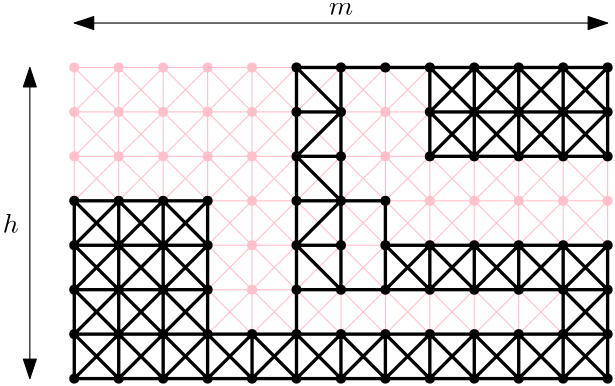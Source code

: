 <?xml version="1.0"?>
<!DOCTYPE ipe SYSTEM "ipe.dtd">
<ipe version="70212" creator="Ipe 7.2.13">
<info created="D:20200303093908" modified="D:20200308202956"/>
<ipestyle name="basic">
<symbol name="arrow/arc(spx)">
<path stroke="sym-stroke" fill="sym-stroke" pen="sym-pen">
0 0 m
-1 0.333 l
-1 -0.333 l
h
</path>
</symbol>
<symbol name="arrow/farc(spx)">
<path stroke="sym-stroke" fill="white" pen="sym-pen">
0 0 m
-1 0.333 l
-1 -0.333 l
h
</path>
</symbol>
<symbol name="arrow/ptarc(spx)">
<path stroke="sym-stroke" fill="sym-stroke" pen="sym-pen">
0 0 m
-1 0.333 l
-0.8 0 l
-1 -0.333 l
h
</path>
</symbol>
<symbol name="arrow/fptarc(spx)">
<path stroke="sym-stroke" fill="white" pen="sym-pen">
0 0 m
-1 0.333 l
-0.8 0 l
-1 -0.333 l
h
</path>
</symbol>
<symbol name="mark/circle(sx)" transformations="translations">
<path fill="sym-stroke">
0.6 0 0 0.6 0 0 e
0.4 0 0 0.4 0 0 e
</path>
</symbol>
<symbol name="mark/disk(sx)" transformations="translations">
<path fill="sym-stroke">
0.6 0 0 0.6 0 0 e
</path>
</symbol>
<symbol name="mark/fdisk(sfx)" transformations="translations">
<group>
<path fill="sym-fill">
0.5 0 0 0.5 0 0 e
</path>
<path fill="sym-stroke" fillrule="eofill">
0.6 0 0 0.6 0 0 e
0.4 0 0 0.4 0 0 e
</path>
</group>
</symbol>
<symbol name="mark/box(sx)" transformations="translations">
<path fill="sym-stroke" fillrule="eofill">
-0.6 -0.6 m
0.6 -0.6 l
0.6 0.6 l
-0.6 0.6 l
h
-0.4 -0.4 m
0.4 -0.4 l
0.4 0.4 l
-0.4 0.4 l
h
</path>
</symbol>
<symbol name="mark/square(sx)" transformations="translations">
<path fill="sym-stroke">
-0.6 -0.6 m
0.6 -0.6 l
0.6 0.6 l
-0.6 0.6 l
h
</path>
</symbol>
<symbol name="mark/fsquare(sfx)" transformations="translations">
<group>
<path fill="sym-fill">
-0.5 -0.5 m
0.5 -0.5 l
0.5 0.5 l
-0.5 0.5 l
h
</path>
<path fill="sym-stroke" fillrule="eofill">
-0.6 -0.6 m
0.6 -0.6 l
0.6 0.6 l
-0.6 0.6 l
h
-0.4 -0.4 m
0.4 -0.4 l
0.4 0.4 l
-0.4 0.4 l
h
</path>
</group>
</symbol>
<symbol name="mark/cross(sx)" transformations="translations">
<group>
<path fill="sym-stroke">
-0.43 -0.57 m
0.57 0.43 l
0.43 0.57 l
-0.57 -0.43 l
h
</path>
<path fill="sym-stroke">
-0.43 0.57 m
0.57 -0.43 l
0.43 -0.57 l
-0.57 0.43 l
h
</path>
</group>
</symbol>
<symbol name="arrow/fnormal(spx)">
<path stroke="sym-stroke" fill="white" pen="sym-pen">
0 0 m
-1 0.333 l
-1 -0.333 l
h
</path>
</symbol>
<symbol name="arrow/pointed(spx)">
<path stroke="sym-stroke" fill="sym-stroke" pen="sym-pen">
0 0 m
-1 0.333 l
-0.8 0 l
-1 -0.333 l
h
</path>
</symbol>
<symbol name="arrow/fpointed(spx)">
<path stroke="sym-stroke" fill="white" pen="sym-pen">
0 0 m
-1 0.333 l
-0.8 0 l
-1 -0.333 l
h
</path>
</symbol>
<symbol name="arrow/linear(spx)">
<path stroke="sym-stroke" pen="sym-pen">
-1 0.333 m
0 0 l
-1 -0.333 l
</path>
</symbol>
<symbol name="arrow/fdouble(spx)">
<path stroke="sym-stroke" fill="white" pen="sym-pen">
0 0 m
-1 0.333 l
-1 -0.333 l
h
-1 0 m
-2 0.333 l
-2 -0.333 l
h
</path>
</symbol>
<symbol name="arrow/double(spx)">
<path stroke="sym-stroke" fill="sym-stroke" pen="sym-pen">
0 0 m
-1 0.333 l
-1 -0.333 l
h
-1 0 m
-2 0.333 l
-2 -0.333 l
h
</path>
</symbol>
<pen name="heavier" value="0.8"/>
<pen name="fat" value="1.2"/>
<pen name="ultrafat" value="2"/>
<symbolsize name="large" value="5"/>
<symbolsize name="small" value="2"/>
<symbolsize name="tiny" value="1.1"/>
<arrowsize name="large" value="10"/>
<arrowsize name="small" value="5"/>
<arrowsize name="tiny" value="3"/>
<color name="red" value="1 0 0"/>
<color name="green" value="0 1 0"/>
<color name="blue" value="0 0 1"/>
<color name="yellow" value="1 1 0"/>
<color name="orange" value="1 0.647 0"/>
<color name="gold" value="1 0.843 0"/>
<color name="purple" value="0.627 0.125 0.941"/>
<color name="gray" value="0.745"/>
<color name="brown" value="0.647 0.165 0.165"/>
<color name="navy" value="0 0 0.502"/>
<color name="pink" value="1 0.753 0.796"/>
<color name="seagreen" value="0.18 0.545 0.341"/>
<color name="turquoise" value="0.251 0.878 0.816"/>
<color name="violet" value="0.933 0.51 0.933"/>
<color name="darkblue" value="0 0 0.545"/>
<color name="darkcyan" value="0 0.545 0.545"/>
<color name="darkgray" value="0.663"/>
<color name="darkgreen" value="0 0.392 0"/>
<color name="darkmagenta" value="0.545 0 0.545"/>
<color name="darkorange" value="1 0.549 0"/>
<color name="darkred" value="0.545 0 0"/>
<color name="lightblue" value="0.678 0.847 0.902"/>
<color name="lightcyan" value="0.878 1 1"/>
<color name="lightgray" value="0.827"/>
<color name="lightgreen" value="0.565 0.933 0.565"/>
<color name="lightyellow" value="1 1 0.878"/>
<dashstyle name="dashed" value="[4] 0"/>
<dashstyle name="dotted" value="[1 3] 0"/>
<dashstyle name="dash dotted" value="[4 2 1 2] 0"/>
<dashstyle name="dash dot dotted" value="[4 2 1 2 1 2] 0"/>
<textsize name="large" value="\large"/>
<textsize name="Large" value="\Large"/>
<textsize name="LARGE" value="\LARGE"/>
<textsize name="huge" value="\huge"/>
<textsize name="Huge" value="\Huge"/>
<textsize name="small" value="\small"/>
<textsize name="footnote" value="\footnotesize"/>
<textsize name="tiny" value="\tiny"/>
<textstyle name="center" begin="\begin{center}" end="\end{center}"/>
<textstyle name="itemize" begin="\begin{itemize}" end="\end{itemize}"/>
<textstyle name="item" begin="\begin{itemize}\item{}" end="\end{itemize}"/>
<gridsize name="4 pts" value="4"/>
<gridsize name="8 pts (~3 mm)" value="8"/>
<gridsize name="16 pts (~6 mm)" value="16"/>
<gridsize name="32 pts (~12 mm)" value="32"/>
<gridsize name="10 pts (~3.5 mm)" value="10"/>
<gridsize name="20 pts (~7 mm)" value="20"/>
<gridsize name="14 pts (~5 mm)" value="14"/>
<gridsize name="28 pts (~10 mm)" value="28"/>
<gridsize name="56 pts (~20 mm)" value="56"/>
<anglesize name="90 deg" value="90"/>
<anglesize name="60 deg" value="60"/>
<anglesize name="45 deg" value="45"/>
<anglesize name="30 deg" value="30"/>
<anglesize name="22.5 deg" value="22.5"/>
<opacity name="10%" value="0.1"/>
<opacity name="30%" value="0.3"/>
<opacity name="50%" value="0.5"/>
<opacity name="75%" value="0.75"/>
<tiling name="falling" angle="-60" step="4" width="1"/>
<tiling name="rising" angle="30" step="4" width="1"/>
</ipestyle>
<page>
<layer name="alpha"/>
<layer name="beta"/>
<view layers="alpha beta" active="beta"/>
<use layer="alpha" name="mark/disk(sx)" pos="192 704" size="normal" stroke="pink"/>
<path stroke="pink">
192 704 m
192 688 l
</path>
<path stroke="pink">
192 704 m
208 704 l
</path>
<path stroke="pink">
192 704 m
208 688 l
</path>
<path stroke="pink">
208 704 m
192 688 l
</path>
<use matrix="1 0 0 1 16 0" name="mark/disk(sx)" pos="192 704" size="normal" stroke="pink"/>
<path matrix="1 0 0 1 16 0" stroke="pink">
192 704 m
192 688 l
</path>
<path matrix="1 0 0 1 16 0" stroke="pink">
192 704 m
208 704 l
</path>
<path matrix="1 0 0 1 16 0" stroke="pink">
192 704 m
208 688 l
</path>
<path matrix="1 0 0 1 16 0" stroke="pink">
208 704 m
192 688 l
</path>
<use matrix="1 0 0 1 32 0" name="mark/disk(sx)" pos="192 704" size="normal" stroke="pink"/>
<path matrix="1 0 0 1 32 0" stroke="pink">
192 704 m
192 688 l
</path>
<path matrix="1 0 0 1 32 0" stroke="pink">
192 704 m
208 704 l
</path>
<path matrix="1 0 0 1 32 0" stroke="pink">
192 704 m
208 688 l
</path>
<path matrix="1 0 0 1 32 0" stroke="pink">
208 704 m
192 688 l
</path>
<use matrix="1 0 0 1 48 0" name="mark/disk(sx)" pos="192 704" size="normal" stroke="pink"/>
<path matrix="1 0 0 1 48 0" stroke="pink">
192 704 m
192 688 l
</path>
<path matrix="1 0 0 1 48 0" stroke="pink">
192 704 m
208 704 l
</path>
<path matrix="1 0 0 1 48 0" stroke="pink">
192 704 m
208 688 l
</path>
<path matrix="1 0 0 1 48 0" stroke="pink">
208 704 m
192 688 l
</path>
<use matrix="1 0 0 1 64 0" name="mark/disk(sx)" pos="192 704" size="normal" stroke="pink"/>
<path matrix="1 0 0 1 64 0" stroke="pink">
192 704 m
192 688 l
</path>
<path matrix="1 0 0 1 64 0" stroke="pink">
192 704 m
208 704 l
</path>
<path matrix="1 0 0 1 64 0" stroke="pink">
192 704 m
208 688 l
</path>
<path matrix="1 0 0 1 64 0" stroke="pink">
208 704 m
192 688 l
</path>
<use matrix="1 0 0 1 80 0" name="mark/disk(sx)" pos="192 704" size="normal" stroke="pink"/>
<path matrix="1 0 0 1 80 0" stroke="pink">
192 704 m
192 688 l
</path>
<path matrix="1 0 0 1 80 0" stroke="pink">
192 704 m
208 704 l
</path>
<path matrix="1 0 0 1 80 0" stroke="pink">
192 704 m
208 688 l
</path>
<path matrix="1 0 0 1 80 0" stroke="pink">
208 704 m
192 688 l
</path>
<use matrix="1 0 0 1 96 0" name="mark/disk(sx)" pos="192 704" size="normal" stroke="pink"/>
<path matrix="1 0 0 1 96 0" stroke="pink">
192 704 m
192 688 l
</path>
<path matrix="1 0 0 1 96 0" stroke="pink">
192 704 m
208 704 l
</path>
<path matrix="1 0 0 1 96 0" stroke="pink">
192 704 m
208 688 l
</path>
<path matrix="1 0 0 1 96 0" stroke="pink">
208 704 m
192 688 l
</path>
<use matrix="1 0 0 1 112 0" name="mark/disk(sx)" pos="192 704" size="normal" stroke="pink"/>
<path matrix="1 0 0 1 112 0" stroke="pink">
192 704 m
192 688 l
</path>
<path matrix="1 0 0 1 112 0" stroke="pink">
192 704 m
208 704 l
</path>
<path matrix="1 0 0 1 112 0" stroke="pink">
192 704 m
208 688 l
</path>
<path matrix="1 0 0 1 112 0" stroke="pink">
208 704 m
192 688 l
</path>
<use matrix="1 0 0 1 128 0" name="mark/disk(sx)" pos="192 704" size="normal" stroke="pink"/>
<path matrix="1 0 0 1 128 0" stroke="pink">
192 704 m
192 688 l
</path>
<path matrix="1 0 0 1 128 0" stroke="pink">
192 704 m
208 704 l
</path>
<path matrix="1 0 0 1 128 0" stroke="pink">
192 704 m
208 688 l
</path>
<path matrix="1 0 0 1 128 0" stroke="pink">
208 704 m
192 688 l
</path>
<use matrix="1 0 0 1 144 0" name="mark/disk(sx)" pos="192 704" size="normal" stroke="pink"/>
<path matrix="1 0 0 1 144 0" stroke="pink">
192 704 m
192 688 l
</path>
<path matrix="1 0 0 1 144 0" stroke="pink">
192 704 m
208 704 l
</path>
<path matrix="1 0 0 1 144 0" stroke="pink">
192 704 m
208 688 l
</path>
<path matrix="1 0 0 1 144 0" stroke="pink">
208 704 m
192 688 l
</path>
<use matrix="1 0 0 1 160 0" name="mark/disk(sx)" pos="192 704" size="normal" stroke="pink"/>
<path matrix="1 0 0 1 160 0" stroke="pink">
192 704 m
192 688 l
</path>
<path matrix="1 0 0 1 160 0" stroke="pink">
192 704 m
208 704 l
</path>
<path matrix="1 0 0 1 160 0" stroke="pink">
192 704 m
208 688 l
</path>
<path matrix="1 0 0 1 160 0" stroke="pink">
208 704 m
192 688 l
</path>
<use matrix="1 0 0 1 176 0" name="mark/disk(sx)" pos="192 704" size="normal" stroke="pink"/>
<path matrix="1 0 0 1 176 0" stroke="pink">
192 704 m
192 688 l
</path>
<path matrix="1 0 0 1 176 0" stroke="pink">
192 704 m
208 704 l
</path>
<path matrix="1 0 0 1 176 0" stroke="pink">
192 704 m
208 688 l
</path>
<path matrix="1 0 0 1 176 0" stroke="pink">
208 704 m
192 688 l
</path>
<use matrix="1 0 0 1 192 0" name="mark/disk(sx)" pos="192 704" size="normal" stroke="pink"/>
<path matrix="1 0 0 1 192 0" stroke="pink">
192 704 m
192 688 l
</path>
<use matrix="1 0 0 1 0 -16" name="mark/disk(sx)" pos="192 704" size="normal" stroke="pink"/>
<path matrix="1 0 0 1 0 -16" stroke="pink">
192 704 m
192 688 l
</path>
<path matrix="1 0 0 1 0 -16" stroke="pink">
192 704 m
208 704 l
</path>
<path matrix="1 0 0 1 0 -16" stroke="pink">
192 704 m
208 688 l
</path>
<path matrix="1 0 0 1 0 -16" stroke="pink">
208 704 m
192 688 l
</path>
<use matrix="1 0 0 1 16 -16" name="mark/disk(sx)" pos="192 704" size="normal" stroke="pink"/>
<path matrix="1 0 0 1 16 -16" stroke="pink">
192 704 m
192 688 l
</path>
<path matrix="1 0 0 1 16 -16" stroke="pink">
192 704 m
208 704 l
</path>
<path matrix="1 0 0 1 16 -16" stroke="pink">
192 704 m
208 688 l
</path>
<path matrix="1 0 0 1 16 -16" stroke="pink">
208 704 m
192 688 l
</path>
<use matrix="1 0 0 1 32 -16" name="mark/disk(sx)" pos="192 704" size="normal" stroke="pink"/>
<path matrix="1 0 0 1 32 -16" stroke="pink">
192 704 m
192 688 l
</path>
<path matrix="1 0 0 1 32 -16" stroke="pink">
192 704 m
208 704 l
</path>
<path matrix="1 0 0 1 32 -16" stroke="pink">
192 704 m
208 688 l
</path>
<path matrix="1 0 0 1 32 -16" stroke="pink">
208 704 m
192 688 l
</path>
<use matrix="1 0 0 1 48 -16" name="mark/disk(sx)" pos="192 704" size="normal" stroke="pink"/>
<path matrix="1 0 0 1 48 -16" stroke="pink">
192 704 m
192 688 l
</path>
<path matrix="1 0 0 1 48 -16" stroke="pink">
192 704 m
208 704 l
</path>
<path matrix="1 0 0 1 48 -16" stroke="pink">
192 704 m
208 688 l
</path>
<path matrix="1 0 0 1 48 -16" stroke="pink">
208 704 m
192 688 l
</path>
<use matrix="1 0 0 1 64 -16" name="mark/disk(sx)" pos="192 704" size="normal" stroke="pink"/>
<path matrix="1 0 0 1 64 -16" stroke="pink">
192 704 m
192 688 l
</path>
<path matrix="1 0 0 1 64 -16" stroke="pink">
192 704 m
208 704 l
</path>
<path matrix="1 0 0 1 64 -16" stroke="pink">
192 704 m
208 688 l
</path>
<path matrix="1 0 0 1 64 -16" stroke="pink">
208 704 m
192 688 l
</path>
<use matrix="1 0 0 1 80 -16" name="mark/disk(sx)" pos="192 704" size="normal" stroke="pink"/>
<path matrix="1 0 0 1 80 -16" stroke="pink">
192 704 m
192 688 l
</path>
<path matrix="1 0 0 1 80 -16" stroke="pink">
192 704 m
208 704 l
</path>
<path matrix="1 0 0 1 80 -16" stroke="pink">
192 704 m
208 688 l
</path>
<path matrix="1 0 0 1 80 -16" stroke="pink">
208 704 m
192 688 l
</path>
<use matrix="1 0 0 1 96 -16" name="mark/disk(sx)" pos="192 704" size="normal" stroke="pink"/>
<path matrix="1 0 0 1 96 -16" stroke="pink">
192 704 m
192 688 l
</path>
<path matrix="1 0 0 1 96 -16" stroke="pink">
192 704 m
208 704 l
</path>
<path matrix="1 0 0 1 96 -16" stroke="pink">
192 704 m
208 688 l
</path>
<path matrix="1 0 0 1 96 -16" stroke="pink">
208 704 m
192 688 l
</path>
<use matrix="1 0 0 1 112 -16" name="mark/disk(sx)" pos="192 704" size="normal" stroke="pink"/>
<path matrix="1 0 0 1 112 -16" stroke="pink">
192 704 m
192 688 l
</path>
<path matrix="1 0 0 1 112 -16" stroke="pink">
192 704 m
208 704 l
</path>
<path matrix="1 0 0 1 112 -16" stroke="pink">
192 704 m
208 688 l
</path>
<path matrix="1 0 0 1 112 -16" stroke="pink">
208 704 m
192 688 l
</path>
<use matrix="1 0 0 1 128 -16" name="mark/disk(sx)" pos="192 704" size="normal" stroke="pink"/>
<path matrix="1 0 0 1 128 -16" stroke="pink">
192 704 m
192 688 l
</path>
<path matrix="1 0 0 1 128 -16" stroke="pink">
192 704 m
208 704 l
</path>
<path matrix="1 0 0 1 128 -16" stroke="pink">
192 704 m
208 688 l
</path>
<path matrix="1 0 0 1 128 -16" stroke="pink">
208 704 m
192 688 l
</path>
<use matrix="1 0 0 1 144 -16" name="mark/disk(sx)" pos="192 704" size="normal" stroke="pink"/>
<path matrix="1 0 0 1 144 -16" stroke="pink">
192 704 m
192 688 l
</path>
<path matrix="1 0 0 1 144 -16" stroke="pink">
192 704 m
208 704 l
</path>
<path matrix="1 0 0 1 144 -16" stroke="pink">
192 704 m
208 688 l
</path>
<path matrix="1 0 0 1 144 -16" stroke="pink">
208 704 m
192 688 l
</path>
<use matrix="1 0 0 1 160 -16" name="mark/disk(sx)" pos="192 704" size="normal" stroke="pink"/>
<path matrix="1 0 0 1 160 -16" stroke="pink">
192 704 m
192 688 l
</path>
<path matrix="1 0 0 1 160 -16" stroke="pink">
192 704 m
208 704 l
</path>
<path matrix="1 0 0 1 160 -16" stroke="pink">
192 704 m
208 688 l
</path>
<path matrix="1 0 0 1 160 -16" stroke="pink">
208 704 m
192 688 l
</path>
<use matrix="1 0 0 1 176 -16" name="mark/disk(sx)" pos="192 704" size="normal" stroke="pink"/>
<path matrix="1 0 0 1 176 -16" stroke="pink">
192 704 m
192 688 l
</path>
<path matrix="1 0 0 1 176 -16" stroke="pink">
192 704 m
208 704 l
</path>
<path matrix="1 0 0 1 176 -16" stroke="pink">
192 704 m
208 688 l
</path>
<path matrix="1 0 0 1 176 -16" stroke="pink">
208 704 m
192 688 l
</path>
<use matrix="1 0 0 1 192 -16" name="mark/disk(sx)" pos="192 704" size="normal" stroke="pink"/>
<path matrix="1 0 0 1 192 -16" stroke="pink">
192 704 m
192 688 l
</path>
<use matrix="1 0 0 1 0 -32" name="mark/disk(sx)" pos="192 704" size="normal" stroke="pink"/>
<path matrix="1 0 0 1 0 -32" stroke="pink">
192 704 m
192 688 l
</path>
<path matrix="1 0 0 1 0 -32" stroke="pink">
192 704 m
208 704 l
</path>
<path matrix="1 0 0 1 0 -32" stroke="pink">
192 704 m
208 688 l
</path>
<path matrix="1 0 0 1 0 -32" stroke="pink">
208 704 m
192 688 l
</path>
<use matrix="1 0 0 1 16 -32" name="mark/disk(sx)" pos="192 704" size="normal" stroke="pink"/>
<path matrix="1 0 0 1 16 -32" stroke="pink">
192 704 m
192 688 l
</path>
<path matrix="1 0 0 1 16 -32" stroke="pink">
192 704 m
208 704 l
</path>
<path matrix="1 0 0 1 16 -32" stroke="pink">
192 704 m
208 688 l
</path>
<path matrix="1 0 0 1 16 -32" stroke="pink">
208 704 m
192 688 l
</path>
<use matrix="1 0 0 1 32 -32" name="mark/disk(sx)" pos="192 704" size="normal" stroke="pink"/>
<path matrix="1 0 0 1 32 -32" stroke="pink">
192 704 m
192 688 l
</path>
<path matrix="1 0 0 1 32 -32" stroke="pink">
192 704 m
208 704 l
</path>
<path matrix="1 0 0 1 32 -32" stroke="pink">
192 704 m
208 688 l
</path>
<path matrix="1 0 0 1 32 -32" stroke="pink">
208 704 m
192 688 l
</path>
<use matrix="1 0 0 1 48 -32" name="mark/disk(sx)" pos="192 704" size="normal" stroke="pink"/>
<path matrix="1 0 0 1 48 -32" stroke="pink">
192 704 m
192 688 l
</path>
<path matrix="1 0 0 1 48 -32" stroke="pink">
192 704 m
208 704 l
</path>
<path matrix="1 0 0 1 48 -32" stroke="pink">
192 704 m
208 688 l
</path>
<path matrix="1 0 0 1 48 -32" stroke="pink">
208 704 m
192 688 l
</path>
<use matrix="1 0 0 1 64 -32" name="mark/disk(sx)" pos="192 704" size="normal" stroke="pink"/>
<path matrix="1 0 0 1 64 -32" stroke="pink">
192 704 m
192 688 l
</path>
<path matrix="1 0 0 1 64 -32" stroke="pink">
192 704 m
208 704 l
</path>
<path matrix="1 0 0 1 64 -32" stroke="pink">
192 704 m
208 688 l
</path>
<path matrix="1 0 0 1 64 -32" stroke="pink">
208 704 m
192 688 l
</path>
<use matrix="1 0 0 1 80 -32" name="mark/disk(sx)" pos="192 704" size="normal" stroke="pink"/>
<path matrix="1 0 0 1 80 -32" stroke="pink">
192 704 m
192 688 l
</path>
<path matrix="1 0 0 1 80 -32" stroke="pink">
192 704 m
208 704 l
</path>
<path matrix="1 0 0 1 80 -32" stroke="pink">
192 704 m
208 688 l
</path>
<path matrix="1 0 0 1 80 -32" stroke="pink">
208 704 m
192 688 l
</path>
<use matrix="1 0 0 1 96 -32" name="mark/disk(sx)" pos="192 704" size="normal" stroke="pink"/>
<path matrix="1 0 0 1 96 -32" stroke="pink">
192 704 m
192 688 l
</path>
<path matrix="1 0 0 1 96 -32" stroke="pink">
192 704 m
208 704 l
</path>
<path matrix="1 0 0 1 96 -32" stroke="pink">
192 704 m
208 688 l
</path>
<path matrix="1 0 0 1 96 -32" stroke="pink">
208 704 m
192 688 l
</path>
<use matrix="1 0 0 1 112 -32" name="mark/disk(sx)" pos="192 704" size="normal" stroke="pink"/>
<path matrix="1 0 0 1 112 -32" stroke="pink">
192 704 m
192 688 l
</path>
<path matrix="1 0 0 1 112 -32" stroke="pink">
192 704 m
208 704 l
</path>
<path matrix="1 0 0 1 112 -32" stroke="pink">
192 704 m
208 688 l
</path>
<path matrix="1 0 0 1 112 -32" stroke="pink">
208 704 m
192 688 l
</path>
<use matrix="1 0 0 1 128 -32" name="mark/disk(sx)" pos="192 704" size="normal" stroke="pink"/>
<path matrix="1 0 0 1 128 -32" stroke="pink">
192 704 m
192 688 l
</path>
<path matrix="1 0 0 1 128 -32" stroke="pink">
192 704 m
208 704 l
</path>
<path matrix="1 0 0 1 128 -32" stroke="pink">
192 704 m
208 688 l
</path>
<path matrix="1 0 0 1 128 -32" stroke="pink">
208 704 m
192 688 l
</path>
<use matrix="1 0 0 1 144 -32" name="mark/disk(sx)" pos="192 704" size="normal" stroke="pink"/>
<path matrix="1 0 0 1 144 -32" stroke="pink">
192 704 m
192 688 l
</path>
<path matrix="1 0 0 1 144 -32" stroke="pink">
192 704 m
208 704 l
</path>
<path matrix="1 0 0 1 144 -32" stroke="pink">
192 704 m
208 688 l
</path>
<path matrix="1 0 0 1 144 -32" stroke="pink">
208 704 m
192 688 l
</path>
<use matrix="1 0 0 1 160 -32" name="mark/disk(sx)" pos="192 704" size="normal" stroke="pink"/>
<path matrix="1 0 0 1 160 -32" stroke="pink">
192 704 m
192 688 l
</path>
<path matrix="1 0 0 1 160 -32" stroke="pink">
192 704 m
208 704 l
</path>
<path matrix="1 0 0 1 160 -32" stroke="pink">
192 704 m
208 688 l
</path>
<path matrix="1 0 0 1 160 -32" stroke="pink">
208 704 m
192 688 l
</path>
<use matrix="1 0 0 1 176 -32" name="mark/disk(sx)" pos="192 704" size="normal" stroke="pink"/>
<path matrix="1 0 0 1 176 -32" stroke="pink">
192 704 m
192 688 l
</path>
<path matrix="1 0 0 1 176 -32" stroke="pink">
192 704 m
208 704 l
</path>
<path matrix="1 0 0 1 176 -32" stroke="pink">
192 704 m
208 688 l
</path>
<path matrix="1 0 0 1 176 -32" stroke="pink">
208 704 m
192 688 l
</path>
<use matrix="1 0 0 1 192 -32" name="mark/disk(sx)" pos="192 704" size="normal" stroke="pink"/>
<path matrix="1 0 0 1 192 -32" stroke="pink">
192 704 m
192 688 l
</path>
<use matrix="1 0 0 1 0 -48" name="mark/disk(sx)" pos="192 704" size="normal" stroke="pink"/>
<path matrix="1 0 0 1 0 -48" stroke="pink">
192 704 m
192 688 l
</path>
<path matrix="1 0 0 1 0 -48" stroke="pink">
192 704 m
208 704 l
</path>
<path matrix="1 0 0 1 0 -48" stroke="pink">
192 704 m
208 688 l
</path>
<path matrix="1 0 0 1 0 -48" stroke="pink">
208 704 m
192 688 l
</path>
<use matrix="1 0 0 1 16 -48" name="mark/disk(sx)" pos="192 704" size="normal" stroke="pink"/>
<path matrix="1 0 0 1 16 -48" stroke="pink">
192 704 m
192 688 l
</path>
<path matrix="1 0 0 1 16 -48" stroke="pink">
192 704 m
208 704 l
</path>
<path matrix="1 0 0 1 16 -48" stroke="pink">
192 704 m
208 688 l
</path>
<path matrix="1 0 0 1 16 -48" stroke="pink">
208 704 m
192 688 l
</path>
<use matrix="1 0 0 1 32 -48" name="mark/disk(sx)" pos="192 704" size="normal" stroke="pink"/>
<path matrix="1 0 0 1 32 -48" stroke="pink">
192 704 m
192 688 l
</path>
<path matrix="1 0 0 1 32 -48" stroke="pink">
192 704 m
208 704 l
</path>
<path matrix="1 0 0 1 32 -48" stroke="pink">
192 704 m
208 688 l
</path>
<path matrix="1 0 0 1 32 -48" stroke="pink">
208 704 m
192 688 l
</path>
<use matrix="1 0 0 1 48 -48" name="mark/disk(sx)" pos="192 704" size="normal" stroke="pink"/>
<path matrix="1 0 0 1 48 -48" stroke="pink">
192 704 m
192 688 l
</path>
<path matrix="1 0 0 1 48 -48" stroke="pink">
192 704 m
208 704 l
</path>
<path matrix="1 0 0 1 48 -48" stroke="pink">
192 704 m
208 688 l
</path>
<path matrix="1 0 0 1 48 -48" stroke="pink">
208 704 m
192 688 l
</path>
<use matrix="1 0 0 1 64 -48" name="mark/disk(sx)" pos="192 704" size="normal" stroke="pink"/>
<path matrix="1 0 0 1 64 -48" stroke="pink">
192 704 m
192 688 l
</path>
<path matrix="1 0 0 1 64 -48" stroke="pink">
192 704 m
208 704 l
</path>
<path matrix="1 0 0 1 64 -48" stroke="pink">
192 704 m
208 688 l
</path>
<path matrix="1 0 0 1 64 -48" stroke="pink">
208 704 m
192 688 l
</path>
<use matrix="1 0 0 1 80 -48" name="mark/disk(sx)" pos="192 704" size="normal" stroke="pink"/>
<path matrix="1 0 0 1 80 -48" stroke="pink">
192 704 m
192 688 l
</path>
<path matrix="1 0 0 1 80 -48" stroke="pink">
192 704 m
208 704 l
</path>
<path matrix="1 0 0 1 80 -48" stroke="pink">
192 704 m
208 688 l
</path>
<path matrix="1 0 0 1 80 -48" stroke="pink">
208 704 m
192 688 l
</path>
<use matrix="1 0 0 1 96 -48" name="mark/disk(sx)" pos="192 704" size="normal" stroke="pink"/>
<path matrix="1 0 0 1 96 -48" stroke="pink">
192 704 m
192 688 l
</path>
<path matrix="1 0 0 1 96 -48" stroke="pink">
192 704 m
208 704 l
</path>
<path matrix="1 0 0 1 96 -48" stroke="pink">
192 704 m
208 688 l
</path>
<path matrix="1 0 0 1 96 -48" stroke="pink">
208 704 m
192 688 l
</path>
<use matrix="1 0 0 1 112 -48" name="mark/disk(sx)" pos="192 704" size="normal" stroke="pink"/>
<path matrix="1 0 0 1 112 -48" stroke="pink">
192 704 m
192 688 l
</path>
<path matrix="1 0 0 1 112 -48" stroke="pink">
192 704 m
208 704 l
</path>
<path matrix="1 0 0 1 112 -48" stroke="pink">
192 704 m
208 688 l
</path>
<path matrix="1 0 0 1 112 -48" stroke="pink">
208 704 m
192 688 l
</path>
<use matrix="1 0 0 1 128 -48" name="mark/disk(sx)" pos="192 704" size="normal" stroke="pink"/>
<path matrix="1 0 0 1 128 -48" stroke="pink">
192 704 m
192 688 l
</path>
<path matrix="1 0 0 1 128 -48" stroke="pink">
192 704 m
208 704 l
</path>
<path matrix="1 0 0 1 128 -48" stroke="pink">
192 704 m
208 688 l
</path>
<path matrix="1 0 0 1 128 -48" stroke="pink">
208 704 m
192 688 l
</path>
<use matrix="1 0 0 1 144 -48" name="mark/disk(sx)" pos="192 704" size="normal" stroke="pink"/>
<path matrix="1 0 0 1 144 -48" stroke="pink">
192 704 m
192 688 l
</path>
<path matrix="1 0 0 1 144 -48" stroke="pink">
192 704 m
208 704 l
</path>
<path matrix="1 0 0 1 144 -48" stroke="pink">
192 704 m
208 688 l
</path>
<path matrix="1 0 0 1 144 -48" stroke="pink">
208 704 m
192 688 l
</path>
<use matrix="1 0 0 1 160 -48" name="mark/disk(sx)" pos="192 704" size="normal" stroke="pink"/>
<path matrix="1 0 0 1 160 -48" stroke="pink">
192 704 m
192 688 l
</path>
<path matrix="1 0 0 1 160 -48" stroke="pink">
192 704 m
208 704 l
</path>
<path matrix="1 0 0 1 160 -48" stroke="pink">
192 704 m
208 688 l
</path>
<path matrix="1 0 0 1 160 -48" stroke="pink">
208 704 m
192 688 l
</path>
<use matrix="1 0 0 1 176 -48" name="mark/disk(sx)" pos="192 704" size="normal" stroke="pink"/>
<path matrix="1 0 0 1 176 -48" stroke="pink">
192 704 m
192 688 l
</path>
<path matrix="1 0 0 1 176 -48" stroke="pink">
192 704 m
208 704 l
</path>
<path matrix="1 0 0 1 176 -48" stroke="pink">
192 704 m
208 688 l
</path>
<path matrix="1 0 0 1 176 -48" stroke="pink">
208 704 m
192 688 l
</path>
<use matrix="1 0 0 1 192 -48" name="mark/disk(sx)" pos="192 704" size="normal" stroke="pink"/>
<path matrix="1 0 0 1 192 -48" stroke="pink">
192 704 m
192 688 l
</path>
<use matrix="1 0 0 1 0 -64" name="mark/disk(sx)" pos="192 704" size="normal" stroke="pink"/>
<path matrix="1 0 0 1 0 -64" stroke="pink">
192 704 m
192 688 l
</path>
<path matrix="1 0 0 1 0 -64" stroke="pink">
192 704 m
208 704 l
</path>
<path matrix="1 0 0 1 0 -64" stroke="pink">
192 704 m
208 688 l
</path>
<path matrix="1 0 0 1 0 -64" stroke="pink">
208 704 m
192 688 l
</path>
<use matrix="1 0 0 1 16 -64" name="mark/disk(sx)" pos="192 704" size="normal" stroke="pink"/>
<path matrix="1 0 0 1 16 -64" stroke="pink">
192 704 m
192 688 l
</path>
<path matrix="1 0 0 1 16 -64" stroke="pink">
192 704 m
208 704 l
</path>
<path matrix="1 0 0 1 16 -64" stroke="pink">
192 704 m
208 688 l
</path>
<path matrix="1 0 0 1 16 -64" stroke="pink">
208 704 m
192 688 l
</path>
<use matrix="1 0 0 1 32 -64" name="mark/disk(sx)" pos="192 704" size="normal" stroke="pink"/>
<path matrix="1 0 0 1 32 -64" stroke="pink">
192 704 m
192 688 l
</path>
<path matrix="1 0 0 1 32 -64" stroke="pink">
192 704 m
208 704 l
</path>
<path matrix="1 0 0 1 32 -64" stroke="pink">
192 704 m
208 688 l
</path>
<path matrix="1 0 0 1 32 -64" stroke="pink">
208 704 m
192 688 l
</path>
<use matrix="1 0 0 1 48 -64" name="mark/disk(sx)" pos="192 704" size="normal" stroke="pink"/>
<path matrix="1 0 0 1 48 -64" stroke="pink">
192 704 m
192 688 l
</path>
<path matrix="1 0 0 1 48 -64" stroke="pink">
192 704 m
208 704 l
</path>
<path matrix="1 0 0 1 48 -64" stroke="pink">
192 704 m
208 688 l
</path>
<path matrix="1 0 0 1 48 -64" stroke="pink">
208 704 m
192 688 l
</path>
<use matrix="1 0 0 1 64 -64" name="mark/disk(sx)" pos="192 704" size="normal" stroke="pink"/>
<path matrix="1 0 0 1 64 -64" stroke="pink">
192 704 m
192 688 l
</path>
<path matrix="1 0 0 1 64 -64" stroke="pink">
192 704 m
208 704 l
</path>
<path matrix="1 0 0 1 64 -64" stroke="pink">
192 704 m
208 688 l
</path>
<path matrix="1 0 0 1 64 -64" stroke="pink">
208 704 m
192 688 l
</path>
<use matrix="1 0 0 1 80 -64" name="mark/disk(sx)" pos="192 704" size="normal" stroke="pink"/>
<path matrix="1 0 0 1 80 -64" stroke="pink">
192 704 m
192 688 l
</path>
<path matrix="1 0 0 1 80 -64" stroke="pink">
192 704 m
208 704 l
</path>
<path matrix="1 0 0 1 80 -64" stroke="pink">
192 704 m
208 688 l
</path>
<path matrix="1 0 0 1 80 -64" stroke="pink">
208 704 m
192 688 l
</path>
<use matrix="1 0 0 1 96 -64" name="mark/disk(sx)" pos="192 704" size="normal" stroke="pink"/>
<path matrix="1 0 0 1 96 -64" stroke="pink">
192 704 m
192 688 l
</path>
<path matrix="1 0 0 1 96 -64" stroke="pink">
192 704 m
208 704 l
</path>
<path matrix="1 0 0 1 96 -64" stroke="pink">
192 704 m
208 688 l
</path>
<path matrix="1 0 0 1 96 -64" stroke="pink">
208 704 m
192 688 l
</path>
<use matrix="1 0 0 1 112 -64" name="mark/disk(sx)" pos="192 704" size="normal" stroke="pink"/>
<path matrix="1 0 0 1 112 -64" stroke="pink">
192 704 m
192 688 l
</path>
<path matrix="1 0 0 1 112 -64" stroke="pink">
192 704 m
208 704 l
</path>
<path matrix="1 0 0 1 112 -64" stroke="pink">
192 704 m
208 688 l
</path>
<path matrix="1 0 0 1 112 -64" stroke="pink">
208 704 m
192 688 l
</path>
<use matrix="1 0 0 1 128 -64" name="mark/disk(sx)" pos="192 704" size="normal" stroke="pink"/>
<path matrix="1 0 0 1 128 -64" stroke="pink">
192 704 m
192 688 l
</path>
<path matrix="1 0 0 1 128 -64" stroke="pink">
192 704 m
208 704 l
</path>
<path matrix="1 0 0 1 128 -64" stroke="pink">
192 704 m
208 688 l
</path>
<path matrix="1 0 0 1 128 -64" stroke="pink">
208 704 m
192 688 l
</path>
<use matrix="1 0 0 1 144 -64" name="mark/disk(sx)" pos="192 704" size="normal" stroke="pink"/>
<path matrix="1 0 0 1 144 -64" stroke="pink">
192 704 m
192 688 l
</path>
<path matrix="1 0 0 1 144 -64" stroke="pink">
192 704 m
208 704 l
</path>
<path matrix="1 0 0 1 144 -64" stroke="pink">
192 704 m
208 688 l
</path>
<path matrix="1 0 0 1 144 -64" stroke="pink">
208 704 m
192 688 l
</path>
<use matrix="1 0 0 1 160 -64" name="mark/disk(sx)" pos="192 704" size="normal" stroke="pink"/>
<path matrix="1 0 0 1 160 -64" stroke="pink">
192 704 m
192 688 l
</path>
<path matrix="1 0 0 1 160 -64" stroke="pink">
192 704 m
208 704 l
</path>
<path matrix="1 0 0 1 160 -64" stroke="pink">
192 704 m
208 688 l
</path>
<path matrix="1 0 0 1 160 -64" stroke="pink">
208 704 m
192 688 l
</path>
<use matrix="1 0 0 1 176 -64" name="mark/disk(sx)" pos="192 704" size="normal" stroke="pink"/>
<path matrix="1 0 0 1 176 -64" stroke="pink">
192 704 m
192 688 l
</path>
<path matrix="1 0 0 1 176 -64" stroke="pink">
192 704 m
208 704 l
</path>
<path matrix="1 0 0 1 176 -64" stroke="pink">
192 704 m
208 688 l
</path>
<path matrix="1 0 0 1 176 -64" stroke="pink">
208 704 m
192 688 l
</path>
<use matrix="1 0 0 1 192 -64" name="mark/disk(sx)" pos="192 704" size="normal" stroke="pink"/>
<path matrix="1 0 0 1 192 -64" stroke="pink">
192 704 m
192 688 l
</path>
<use matrix="1 0 0 1 0 -80" name="mark/disk(sx)" pos="192 704" size="normal" stroke="pink"/>
<path matrix="1 0 0 1 0 -80" stroke="pink">
192 704 m
192 688 l
</path>
<path matrix="1 0 0 1 0 -80" stroke="pink">
192 704 m
208 704 l
</path>
<path matrix="1 0 0 1 0 -80" stroke="pink">
192 704 m
208 688 l
</path>
<path matrix="1 0 0 1 0 -80" stroke="pink">
208 704 m
192 688 l
</path>
<use matrix="1 0 0 1 16 -80" name="mark/disk(sx)" pos="192 704" size="normal" stroke="pink"/>
<path matrix="1 0 0 1 16 -80" stroke="pink">
192 704 m
192 688 l
</path>
<path matrix="1 0 0 1 16 -80" stroke="pink">
192 704 m
208 704 l
</path>
<path matrix="1 0 0 1 16 -80" stroke="pink">
192 704 m
208 688 l
</path>
<path matrix="1 0 0 1 16 -80" stroke="pink">
208 704 m
192 688 l
</path>
<use matrix="1 0 0 1 32 -80" name="mark/disk(sx)" pos="192 704" size="normal" stroke="pink"/>
<path matrix="1 0 0 1 32 -80" stroke="pink">
192 704 m
192 688 l
</path>
<path matrix="1 0 0 1 32 -80" stroke="pink">
192 704 m
208 704 l
</path>
<path matrix="1 0 0 1 32 -80" stroke="pink">
192 704 m
208 688 l
</path>
<path matrix="1 0 0 1 32 -80" stroke="pink">
208 704 m
192 688 l
</path>
<use matrix="1 0 0 1 48 -80" name="mark/disk(sx)" pos="192 704" size="normal" stroke="pink"/>
<path matrix="1 0 0 1 48 -80" stroke="pink">
192 704 m
192 688 l
</path>
<path matrix="1 0 0 1 48 -80" stroke="pink">
192 704 m
208 704 l
</path>
<path matrix="1 0 0 1 48 -80" stroke="pink">
192 704 m
208 688 l
</path>
<path matrix="1 0 0 1 48 -80" stroke="pink">
208 704 m
192 688 l
</path>
<use matrix="1 0 0 1 64 -80" name="mark/disk(sx)" pos="192 704" size="normal" stroke="pink"/>
<path matrix="1 0 0 1 64 -80" stroke="pink">
192 704 m
192 688 l
</path>
<path matrix="1 0 0 1 64 -80" stroke="pink">
192 704 m
208 704 l
</path>
<path matrix="1 0 0 1 64 -80" stroke="pink">
192 704 m
208 688 l
</path>
<path matrix="1 0 0 1 64 -80" stroke="pink">
208 704 m
192 688 l
</path>
<use matrix="1 0 0 1 80 -80" name="mark/disk(sx)" pos="192 704" size="normal" stroke="pink"/>
<path matrix="1 0 0 1 80 -80" stroke="pink">
192 704 m
192 688 l
</path>
<path matrix="1 0 0 1 80 -80" stroke="pink">
192 704 m
208 704 l
</path>
<path matrix="1 0 0 1 80 -80" stroke="pink">
192 704 m
208 688 l
</path>
<path matrix="1 0 0 1 80 -80" stroke="pink">
208 704 m
192 688 l
</path>
<use matrix="1 0 0 1 96 -80" name="mark/disk(sx)" pos="192 704" size="normal" stroke="pink"/>
<path matrix="1 0 0 1 96 -80" stroke="pink">
192 704 m
192 688 l
</path>
<path matrix="1 0 0 1 96 -80" stroke="pink">
192 704 m
208 704 l
</path>
<path matrix="1 0 0 1 96 -80" stroke="pink">
192 704 m
208 688 l
</path>
<path matrix="1 0 0 1 96 -80" stroke="pink">
208 704 m
192 688 l
</path>
<use matrix="1 0 0 1 112 -80" name="mark/disk(sx)" pos="192 704" size="normal" stroke="pink"/>
<path matrix="1 0 0 1 112 -80" stroke="pink">
192 704 m
192 688 l
</path>
<path matrix="1 0 0 1 112 -80" stroke="pink">
192 704 m
208 704 l
</path>
<path matrix="1 0 0 1 112 -80" stroke="pink">
192 704 m
208 688 l
</path>
<path matrix="1 0 0 1 112 -80" stroke="pink">
208 704 m
192 688 l
</path>
<use matrix="1 0 0 1 128 -80" name="mark/disk(sx)" pos="192 704" size="normal" stroke="pink"/>
<path matrix="1 0 0 1 128 -80" stroke="pink">
192 704 m
192 688 l
</path>
<path matrix="1 0 0 1 128 -80" stroke="pink">
192 704 m
208 704 l
</path>
<path matrix="1 0 0 1 128 -80" stroke="pink">
192 704 m
208 688 l
</path>
<path matrix="1 0 0 1 128 -80" stroke="pink">
208 704 m
192 688 l
</path>
<use matrix="1 0 0 1 144 -80" name="mark/disk(sx)" pos="192 704" size="normal" stroke="pink"/>
<path matrix="1 0 0 1 144 -80" stroke="pink">
192 704 m
192 688 l
</path>
<path matrix="1 0 0 1 144 -80" stroke="pink">
192 704 m
208 704 l
</path>
<path matrix="1 0 0 1 144 -80" stroke="pink">
192 704 m
208 688 l
</path>
<path matrix="1 0 0 1 144 -80" stroke="pink">
208 704 m
192 688 l
</path>
<use matrix="1 0 0 1 160 -80" name="mark/disk(sx)" pos="192 704" size="normal" stroke="pink"/>
<path matrix="1 0 0 1 160 -80" stroke="pink">
192 704 m
192 688 l
</path>
<path matrix="1 0 0 1 160 -80" stroke="pink">
192 704 m
208 704 l
</path>
<path matrix="1 0 0 1 160 -80" stroke="pink">
192 704 m
208 688 l
</path>
<path matrix="1 0 0 1 160 -80" stroke="pink">
208 704 m
192 688 l
</path>
<use matrix="1 0 0 1 176 -80" name="mark/disk(sx)" pos="192 704" size="normal" stroke="pink"/>
<path matrix="1 0 0 1 176 -80" stroke="pink">
192 704 m
192 688 l
</path>
<path matrix="1 0 0 1 176 -80" stroke="pink">
192 704 m
208 704 l
</path>
<path matrix="1 0 0 1 176 -80" stroke="pink">
192 704 m
208 688 l
</path>
<path matrix="1 0 0 1 176 -80" stroke="pink">
208 704 m
192 688 l
</path>
<use matrix="1 0 0 1 192 -80" name="mark/disk(sx)" pos="192 704" size="normal" stroke="pink"/>
<path matrix="1 0 0 1 192 -80" stroke="pink">
192 704 m
192 688 l
</path>
<use matrix="1 0 0 1 0 -96" name="mark/disk(sx)" pos="192 704" size="normal" stroke="pink"/>
<path matrix="1 0 0 1 0 -96" stroke="pink">
192 704 m
192 688 l
</path>
<path matrix="1 0 0 1 0 -96" stroke="pink">
192 704 m
208 704 l
</path>
<path matrix="1 0 0 1 0 -96" stroke="pink">
192 704 m
208 688 l
</path>
<path matrix="1 0 0 1 0 -96" stroke="pink">
208 704 m
192 688 l
</path>
<use matrix="1 0 0 1 16 -96" name="mark/disk(sx)" pos="192 704" size="normal" stroke="pink"/>
<path matrix="1 0 0 1 16 -96" stroke="pink">
192 704 m
192 688 l
</path>
<path matrix="1 0 0 1 16 -96" stroke="pink">
192 704 m
208 704 l
</path>
<path matrix="1 0 0 1 16 -96" stroke="pink">
192 704 m
208 688 l
</path>
<path matrix="1 0 0 1 16 -96" stroke="pink">
208 704 m
192 688 l
</path>
<use matrix="1 0 0 1 32 -96" name="mark/disk(sx)" pos="192 704" size="normal" stroke="pink"/>
<path matrix="1 0 0 1 32 -96" stroke="pink">
192 704 m
192 688 l
</path>
<path matrix="1 0 0 1 32 -96" stroke="pink">
192 704 m
208 704 l
</path>
<path matrix="1 0 0 1 32 -96" stroke="pink">
192 704 m
208 688 l
</path>
<path matrix="1 0 0 1 32 -96" stroke="pink">
208 704 m
192 688 l
</path>
<use matrix="1 0 0 1 48 -96" name="mark/disk(sx)" pos="192 704" size="normal" stroke="pink"/>
<path matrix="1 0 0 1 48 -96" stroke="pink">
192 704 m
192 688 l
</path>
<path matrix="1 0 0 1 48 -96" stroke="pink">
192 704 m
208 704 l
</path>
<path matrix="1 0 0 1 48 -96" stroke="pink">
192 704 m
208 688 l
</path>
<path matrix="1 0 0 1 48 -96" stroke="pink">
208 704 m
192 688 l
</path>
<use matrix="1 0 0 1 64 -96" name="mark/disk(sx)" pos="192 704" size="normal" stroke="pink"/>
<path matrix="1 0 0 1 64 -96" stroke="pink">
192 704 m
192 688 l
</path>
<path matrix="1 0 0 1 64 -96" stroke="pink">
192 704 m
208 704 l
</path>
<path matrix="1 0 0 1 64 -96" stroke="pink">
192 704 m
208 688 l
</path>
<path matrix="1 0 0 1 64 -96" stroke="pink">
208 704 m
192 688 l
</path>
<use matrix="1 0 0 1 80 -96" name="mark/disk(sx)" pos="192 704" size="normal" stroke="pink"/>
<path matrix="1 0 0 1 80 -96" stroke="pink">
192 704 m
192 688 l
</path>
<path matrix="1 0 0 1 80 -96" stroke="pink">
192 704 m
208 704 l
</path>
<path matrix="1 0 0 1 80 -96" stroke="pink">
192 704 m
208 688 l
</path>
<path matrix="1 0 0 1 80 -96" stroke="pink">
208 704 m
192 688 l
</path>
<use matrix="1 0 0 1 96 -96" name="mark/disk(sx)" pos="192 704" size="normal" stroke="pink"/>
<path matrix="1 0 0 1 96 -96" stroke="pink">
192 704 m
192 688 l
</path>
<path matrix="1 0 0 1 96 -96" stroke="pink">
192 704 m
208 704 l
</path>
<path matrix="1 0 0 1 96 -96" stroke="pink">
192 704 m
208 688 l
</path>
<path matrix="1 0 0 1 96 -96" stroke="pink">
208 704 m
192 688 l
</path>
<use matrix="1 0 0 1 112 -96" name="mark/disk(sx)" pos="192 704" size="normal" stroke="pink"/>
<path matrix="1 0 0 1 112 -96" stroke="pink">
192 704 m
192 688 l
</path>
<path matrix="1 0 0 1 112 -96" stroke="pink">
192 704 m
208 704 l
</path>
<path matrix="1 0 0 1 112 -96" stroke="pink">
192 704 m
208 688 l
</path>
<path matrix="1 0 0 1 112 -96" stroke="pink">
208 704 m
192 688 l
</path>
<use matrix="1 0 0 1 128 -96" name="mark/disk(sx)" pos="192 704" size="normal" stroke="pink"/>
<path matrix="1 0 0 1 128 -96" stroke="pink">
192 704 m
192 688 l
</path>
<path matrix="1 0 0 1 128 -96" stroke="pink">
192 704 m
208 704 l
</path>
<path matrix="1 0 0 1 128 -96" stroke="pink">
192 704 m
208 688 l
</path>
<path matrix="1 0 0 1 128 -96" stroke="pink">
208 704 m
192 688 l
</path>
<use matrix="1 0 0 1 144 -96" name="mark/disk(sx)" pos="192 704" size="normal" stroke="pink"/>
<path matrix="1 0 0 1 144 -96" stroke="pink">
192 704 m
192 688 l
</path>
<path matrix="1 0 0 1 144 -96" stroke="pink">
192 704 m
208 704 l
</path>
<path matrix="1 0 0 1 144 -96" stroke="pink">
192 704 m
208 688 l
</path>
<path matrix="1 0 0 1 144 -96" stroke="pink">
208 704 m
192 688 l
</path>
<use matrix="1 0 0 1 160 -96" name="mark/disk(sx)" pos="192 704" size="normal" stroke="pink"/>
<path matrix="1 0 0 1 160 -96" stroke="pink">
192 704 m
192 688 l
</path>
<path matrix="1 0 0 1 160 -96" stroke="pink">
192 704 m
208 704 l
</path>
<path matrix="1 0 0 1 160 -96" stroke="pink">
192 704 m
208 688 l
</path>
<path matrix="1 0 0 1 160 -96" stroke="pink">
208 704 m
192 688 l
</path>
<use matrix="1 0 0 1 176 -96" name="mark/disk(sx)" pos="192 704" size="normal" stroke="pink"/>
<path matrix="1 0 0 1 176 -96" stroke="pink">
192 704 m
192 688 l
</path>
<path matrix="1 0 0 1 176 -96" stroke="pink">
192 704 m
208 704 l
</path>
<path matrix="1 0 0 1 176 -96" stroke="pink">
192 704 m
208 688 l
</path>
<path matrix="1 0 0 1 176 -96" stroke="pink">
208 704 m
192 688 l
</path>
<use matrix="1 0 0 1 192 -96" name="mark/disk(sx)" pos="192 704" size="normal" stroke="pink"/>
<path matrix="1 0 0 1 192 -96" stroke="pink">
192 704 m
192 688 l
</path>
<use matrix="1 0 0 1 0 -112" name="mark/disk(sx)" pos="192 704" size="normal" stroke="pink"/>
<path matrix="1 0 0 1 0 -112" stroke="pink">
192 704 m
208 704 l
</path>
<use matrix="1 0 0 1 16 -112" name="mark/disk(sx)" pos="192 704" size="normal" stroke="pink"/>
<path matrix="1 0 0 1 16 -112" stroke="pink">
192 704 m
208 704 l
</path>
<use matrix="1 0 0 1 32 -112" name="mark/disk(sx)" pos="192 704" size="normal" stroke="pink"/>
<path matrix="1 0 0 1 32 -112" stroke="pink">
192 704 m
208 704 l
</path>
<use matrix="1 0 0 1 48 -112" name="mark/disk(sx)" pos="192 704" size="normal" stroke="pink"/>
<path matrix="1 0 0 1 48 -112" stroke="pink">
192 704 m
208 704 l
</path>
<use matrix="1 0 0 1 64 -112" name="mark/disk(sx)" pos="192 704" size="normal" stroke="pink"/>
<path matrix="1 0 0 1 64 -112" stroke="pink">
192 704 m
208 704 l
</path>
<use matrix="1 0 0 1 80 -112" name="mark/disk(sx)" pos="192 704" size="normal" stroke="pink"/>
<path matrix="1 0 0 1 80 -112" stroke="pink">
192 704 m
208 704 l
</path>
<use matrix="1 0 0 1 96 -112" name="mark/disk(sx)" pos="192 704" size="normal" stroke="pink"/>
<path matrix="1 0 0 1 96 -112" stroke="pink">
192 704 m
208 704 l
</path>
<use matrix="1 0 0 1 112 -112" name="mark/disk(sx)" pos="192 704" size="normal" stroke="pink"/>
<path matrix="1 0 0 1 112 -112" stroke="pink">
192 704 m
208 704 l
</path>
<use matrix="1 0 0 1 128 -112" name="mark/disk(sx)" pos="192 704" size="normal" stroke="pink"/>
<path matrix="1 0 0 1 128 -112" stroke="pink">
192 704 m
208 704 l
</path>
<use matrix="1 0 0 1 144 -112" name="mark/disk(sx)" pos="192 704" size="normal" stroke="pink"/>
<path matrix="1 0 0 1 144 -112" stroke="pink">
192 704 m
208 704 l
</path>
<use matrix="1 0 0 1 160 -112" name="mark/disk(sx)" pos="192 704" size="normal" stroke="pink"/>
<path matrix="1 0 0 1 160 -112" stroke="pink">
192 704 m
208 704 l
</path>
<use matrix="1 0 0 1 176 -112" name="mark/disk(sx)" pos="192 704" size="normal" stroke="pink"/>
<path matrix="1 0 0 1 176 -112" stroke="pink">
192 704 m
208 704 l
</path>
<use matrix="1 0 0 1 192 -112" name="mark/disk(sx)" pos="192 704" size="normal" stroke="pink"/>
<path stroke="black" arrow="normal/normal" rarrow="normal/normal">
192 720 m
384 720 l
</path>
<text matrix="1 0 0 1 -4 -5" transformations="translations" pos="292 728" stroke="black" type="label" width="8.747" height="4.289" depth="0" halign="center" valign="baseline" style="math">m</text>
<path stroke="black" arrow="normal/normal" rarrow="normal/normal">
176 704 m
176 592 l
</path>
<text matrix="1 0 0 1 8 -4" transformations="translations" pos="164 652" stroke="black" type="label" width="5.74" height="6.918" depth="0" halign="right" valign="center" style="math">h</text>
<use layer="beta" matrix="1 0 0 1 80 0" name="mark/disk(sx)" pos="192 704" size="normal" stroke="black"/>
<path matrix="1 0 0 1 80 0" stroke="black" pen="fat">
192 704 m
192 688 l
</path>
<path matrix="1 0 0 1 80 0" stroke="black" pen="fat">
192 704 m
208 704 l
</path>
<path matrix="1 0 0 1 80 0" stroke="black" pen="fat">
192 704 m
208 688 l
</path>
<use matrix="1 0 0 1 96 0" name="mark/disk(sx)" pos="192 704" size="normal" stroke="black"/>
<path matrix="1 0 0 1 96 0" stroke="black" pen="fat">
192 704 m
192 688 l
</path>
<path matrix="1 0 0 1 96 0" stroke="black" pen="fat">
192 704 m
208 704 l
</path>
<use matrix="1 0 0 1 112 0" name="mark/disk(sx)" pos="192 704" size="normal" stroke="black"/>
<path matrix="1 0 0 1 112 0" stroke="black" pen="fat">
192 704 m
208 704 l
</path>
<use matrix="1 0 0 1 128 0" name="mark/disk(sx)" pos="192 704" size="normal" stroke="black"/>
<path matrix="1 0 0 1 128 0" stroke="black" pen="fat">
192 704 m
192 688 l
</path>
<path matrix="1 0 0 1 128 0" stroke="black" pen="fat">
192 704 m
208 704 l
</path>
<path matrix="1 0 0 1 128 0" stroke="black" pen="fat">
192 704 m
208 688 l
</path>
<path matrix="1 0 0 1 128 0" stroke="black" pen="fat">
208 704 m
192 688 l
</path>
<use matrix="1 0 0 1 144 0" name="mark/disk(sx)" pos="192 704" size="normal" stroke="black"/>
<path matrix="1 0 0 1 144 0" stroke="black" pen="fat">
192 704 m
192 688 l
</path>
<path matrix="1 0 0 1 144 0" stroke="black" pen="fat">
192 704 m
208 704 l
</path>
<path matrix="1 0 0 1 144 0" stroke="black" pen="fat">
192 704 m
208 688 l
</path>
<path matrix="1 0 0 1 144 0" stroke="black" pen="fat">
208 704 m
192 688 l
</path>
<use matrix="1 0 0 1 160 0" name="mark/disk(sx)" pos="192 704" size="normal" stroke="black"/>
<path matrix="1 0 0 1 160 0" stroke="black" pen="fat">
192 704 m
192 688 l
</path>
<path matrix="1 0 0 1 160 0" stroke="black" pen="fat">
192 704 m
208 704 l
</path>
<path matrix="1 0 0 1 160 0" stroke="black" pen="fat">
192 704 m
208 688 l
</path>
<path matrix="1 0 0 1 160 0" stroke="black" pen="fat">
208 704 m
192 688 l
</path>
<use matrix="1 0 0 1 176 0" name="mark/disk(sx)" pos="192 704" size="normal" stroke="black"/>
<path matrix="1 0 0 1 176 0" stroke="black" pen="fat">
192 704 m
192 688 l
</path>
<path matrix="1 0 0 1 176 0" stroke="black" pen="fat">
192 704 m
208 704 l
</path>
<path matrix="1 0 0 1 176 0" stroke="black" pen="fat">
192 704 m
208 688 l
</path>
<path matrix="1 0 0 1 176 0" stroke="black" pen="fat">
208 704 m
192 688 l
</path>
<use matrix="1 0 0 1 192 0" name="mark/disk(sx)" pos="192 704" size="normal" stroke="black"/>
<path matrix="1 0 0 1 192 0" stroke="black" pen="fat">
192 704 m
192 688 l
</path>
<use matrix="1 0 0 1 80 -16" name="mark/disk(sx)" pos="192 704" size="normal" stroke="black"/>
<path matrix="1 0 0 1 80 -16" stroke="black" pen="fat">
192 704 m
192 688 l
</path>
<path matrix="1 0 0 1 80 -16" stroke="black" pen="fat">
192 704 m
208 704 l
</path>
<path matrix="1 0 0 1 80 -16" stroke="black" pen="fat">
208 704 m
192 688 l
</path>
<use matrix="1 0 0 1 96 -16" name="mark/disk(sx)" pos="192 704" size="normal" stroke="black"/>
<path matrix="1 0 0 1 96 -16" stroke="black" pen="fat">
192 704 m
192 688 l
</path>
<use matrix="1 0 0 1 128 -16" name="mark/disk(sx)" pos="192 704" size="normal" stroke="black"/>
<path matrix="1 0 0 1 128 -16" stroke="black" pen="fat">
192 704 m
192 688 l
</path>
<path matrix="1 0 0 1 128 -16" stroke="black" pen="fat">
192 704 m
208 704 l
</path>
<path matrix="1 0 0 1 128 -16" stroke="black" pen="fat">
192 704 m
208 688 l
</path>
<path matrix="1 0 0 1 128 -16" stroke="black" pen="fat">
208 704 m
192 688 l
</path>
<use matrix="1 0 0 1 144 -16" name="mark/disk(sx)" pos="192 704" size="normal" stroke="black"/>
<path matrix="1 0 0 1 144 -16" stroke="black" pen="fat">
192 704 m
192 688 l
</path>
<path matrix="1 0 0 1 144 -16" stroke="black" pen="fat">
192 704 m
208 704 l
</path>
<path matrix="1 0 0 1 144 -16" stroke="black" pen="fat">
192 704 m
208 688 l
</path>
<path matrix="1 0 0 1 144 -16" stroke="black" pen="fat">
208 704 m
192 688 l
</path>
<use matrix="1 0 0 1 160 -16" name="mark/disk(sx)" pos="192 704" size="normal" stroke="black"/>
<path matrix="1 0 0 1 160 -16" stroke="black" pen="fat">
192 704 m
192 688 l
</path>
<path matrix="1 0 0 1 160 -16" stroke="black" pen="fat">
192 704 m
208 704 l
</path>
<path matrix="1 0 0 1 160 -16" stroke="black" pen="fat">
192 704 m
208 688 l
</path>
<path matrix="1 0 0 1 160 -16" stroke="black" pen="fat">
208 704 m
192 688 l
</path>
<use matrix="1 0 0 1 176 -16" name="mark/disk(sx)" pos="192 704" size="normal" stroke="black"/>
<path matrix="1 0 0 1 176 -16" stroke="black" pen="fat">
192 704 m
192 688 l
</path>
<path matrix="1 0 0 1 176 -16" stroke="black" pen="fat">
192 704 m
208 704 l
</path>
<path matrix="1 0 0 1 176 -16" stroke="black" pen="fat">
192 704 m
208 688 l
</path>
<path matrix="1 0 0 1 176 -16" stroke="black" pen="fat">
208 704 m
192 688 l
</path>
<use matrix="1 0 0 1 192 -16" name="mark/disk(sx)" pos="192 704" size="normal" stroke="black"/>
<path matrix="1 0 0 1 192 -16" stroke="black" pen="fat">
192 704 m
192 688 l
</path>
<use matrix="1 0 0 1 80 -32" name="mark/disk(sx)" pos="192 704" size="normal" stroke="black"/>
<path matrix="1 0 0 1 80 -32" stroke="black" pen="fat">
192 704 m
192 688 l
</path>
<path matrix="1 0 0 1 80 -32" stroke="black" pen="fat">
192 704 m
208 704 l
</path>
<path matrix="1 0 0 1 80 -32" stroke="black" pen="fat">
192 704 m
208 688 l
</path>
<use matrix="1 0 0 1 96 -32" name="mark/disk(sx)" pos="192 704" size="normal" stroke="black"/>
<path matrix="1 0 0 1 96 -32" stroke="black" pen="fat">
192 704 m
192 688 l
</path>
<use matrix="1 0 0 1 128 -32" name="mark/disk(sx)" pos="192 704" size="normal" stroke="black"/>
<path matrix="1 0 0 1 128 -32" stroke="black" pen="fat">
192 704 m
208 704 l
</path>
<use matrix="1 0 0 1 144 -32" name="mark/disk(sx)" pos="192 704" size="normal" stroke="black"/>
<path matrix="1 0 0 1 144 -32" stroke="black" pen="fat">
192 704 m
208 704 l
</path>
<use matrix="1 0 0 1 160 -32" name="mark/disk(sx)" pos="192 704" size="normal" stroke="black"/>
<path matrix="1 0 0 1 160 -32" stroke="black" pen="fat">
192 704 m
208 704 l
</path>
<use matrix="1 0 0 1 176 -32" name="mark/disk(sx)" pos="192 704" size="normal" stroke="black"/>
<path matrix="1 0 0 1 176 -32" stroke="black" pen="fat">
192 704 m
208 704 l
</path>
<use matrix="1 0 0 1 192 -32" name="mark/disk(sx)" pos="192 704" size="normal" stroke="black"/>
<use matrix="1 0 0 1 0 -48" name="mark/disk(sx)" pos="192 704" size="normal" stroke="black"/>
<path matrix="1 0 0 1 0 -48" stroke="black" pen="fat">
192 704 m
192 688 l
</path>
<path matrix="1 0 0 1 0 -48" stroke="black" pen="fat">
192 704 m
208 704 l
</path>
<path matrix="1 0 0 1 0 -48" stroke="black" pen="fat">
192 704 m
208 688 l
</path>
<path matrix="1 0 0 1 0 -48" stroke="black" pen="fat">
208 704 m
192 688 l
</path>
<use matrix="1 0 0 1 16 -48" name="mark/disk(sx)" pos="192 704" size="normal" stroke="black"/>
<path matrix="1 0 0 1 16 -48" stroke="black" pen="fat">
192 704 m
192 688 l
</path>
<path matrix="1 0 0 1 16 -48" stroke="black" pen="fat">
192 704 m
208 704 l
</path>
<path matrix="1 0 0 1 16 -48" stroke="black" pen="fat">
192 704 m
208 688 l
</path>
<path matrix="1 0 0 1 16 -48" stroke="black" pen="fat">
208 704 m
192 688 l
</path>
<use matrix="1 0 0 1 32 -48" name="mark/disk(sx)" pos="192 704" size="normal" stroke="black"/>
<path matrix="1 0 0 1 32 -48" stroke="black" pen="fat">
192 704 m
192 688 l
</path>
<path matrix="1 0 0 1 32 -48" stroke="black" pen="fat">
192 704 m
208 704 l
</path>
<path matrix="1 0 0 1 32 -48" stroke="black" pen="fat">
192 704 m
208 688 l
</path>
<path matrix="1 0 0 1 32 -48" stroke="black" pen="fat">
208 704 m
192 688 l
</path>
<use matrix="1 0 0 1 48 -48" name="mark/disk(sx)" pos="192 704" size="normal" stroke="black"/>
<path matrix="1 0 0 1 48 -48" stroke="black" pen="fat">
192 704 m
192 688 l
</path>
<use matrix="1 0 0 1 80 -48" name="mark/disk(sx)" pos="192 704" size="normal" stroke="black"/>
<path matrix="1 0 0 1 80 -48" stroke="black" pen="fat">
192 704 m
192 688 l
</path>
<path matrix="1 0 0 1 80 -48" stroke="black" pen="fat">
192 704 m
208 704 l
</path>
<path matrix="1 0 0 1 80 -48" stroke="black" pen="fat">
208 704 m
192 688 l
</path>
<use matrix="1 0 0 1 96 -48" name="mark/disk(sx)" pos="192 704" size="normal" stroke="black"/>
<path matrix="1 0 0 1 96 -48" stroke="black" pen="fat">
192 704 m
192 688 l
</path>
<path matrix="1 0 0 1 96 -48" stroke="black" pen="fat">
192 704 m
208 704 l
</path>
<use matrix="1 0 0 1 112 -48" name="mark/disk(sx)" pos="192 704" size="normal" stroke="black"/>
<path matrix="1 0 0 1 112 -48" stroke="black" pen="fat">
192 704 m
192 688 l
</path>
<use matrix="1 0 0 1 0 -64" name="mark/disk(sx)" pos="192 704" size="normal" stroke="black"/>
<path matrix="1 0 0 1 0 -64" stroke="black" pen="fat">
192 704 m
192 688 l
</path>
<path matrix="1 0 0 1 0 -64" stroke="black" pen="fat">
192 704 m
208 704 l
</path>
<path matrix="1 0 0 1 0 -64" stroke="black" pen="fat">
192 704 m
208 688 l
</path>
<path matrix="1 0 0 1 0 -64" stroke="black" pen="fat">
208 704 m
192 688 l
</path>
<use matrix="1 0 0 1 16 -64" name="mark/disk(sx)" pos="192 704" size="normal" stroke="black"/>
<path matrix="1 0 0 1 16 -64" stroke="black" pen="fat">
192 704 m
192 688 l
</path>
<path matrix="1 0 0 1 16 -64" stroke="black" pen="fat">
192 704 m
208 704 l
</path>
<path matrix="1 0 0 1 16 -64" stroke="black" pen="fat">
192 704 m
208 688 l
</path>
<path matrix="1 0 0 1 16 -64" stroke="black" pen="fat">
208 704 m
192 688 l
</path>
<use matrix="1 0 0 1 32 -64" name="mark/disk(sx)" pos="192 704" size="normal" stroke="black"/>
<path matrix="1 0 0 1 32 -64" stroke="black" pen="fat">
192 704 m
192 688 l
</path>
<path matrix="1 0 0 1 32 -64" stroke="black" pen="fat">
192 704 m
208 704 l
</path>
<path matrix="1 0 0 1 32 -64" stroke="black" pen="fat">
192 704 m
208 688 l
</path>
<path matrix="1 0 0 1 32 -64" stroke="black" pen="fat">
208 704 m
192 688 l
</path>
<use matrix="1 0 0 1 48 -64" name="mark/disk(sx)" pos="192 704" size="normal" stroke="black"/>
<path matrix="1 0 0 1 48 -64" stroke="black" pen="fat">
192 704 m
192 688 l
</path>
<use matrix="1 0 0 1 80 -64" name="mark/disk(sx)" pos="192 704" size="normal" stroke="black"/>
<path matrix="1 0 0 1 80 -64" stroke="black" pen="fat">
192 704 m
192 688 l
</path>
<path matrix="1 0 0 1 80 -64" stroke="black" pen="fat">
192 704 m
208 704 l
</path>
<path matrix="1 0 0 1 80 -64" stroke="black" pen="fat">
192 704 m
208 688 l
</path>
<use matrix="1 0 0 1 96 -64" name="mark/disk(sx)" pos="192 704" size="normal" stroke="black"/>
<path matrix="1 0 0 1 96 -64" stroke="black" pen="fat">
192 704 m
192 688 l
</path>
<use matrix="1 0 0 1 112 -64" name="mark/disk(sx)" pos="192 704" size="normal" stroke="black"/>
<path matrix="1 0 0 1 112 -64" stroke="black" pen="fat">
192 704 m
192 688 l
</path>
<path matrix="1 0 0 1 112 -64" stroke="black" pen="fat">
192 704 m
208 704 l
</path>
<path matrix="1 0 0 1 112 -64" stroke="black" pen="fat">
192 704 m
208 688 l
</path>
<path matrix="1 0 0 1 112 -64" stroke="black" pen="fat">
208 704 m
192 688 l
</path>
<use matrix="1 0 0 1 128 -64" name="mark/disk(sx)" pos="192 704" size="normal" stroke="black"/>
<path matrix="1 0 0 1 128 -64" stroke="black" pen="fat">
192 704 m
192 688 l
</path>
<path matrix="1 0 0 1 128 -64" stroke="black" pen="fat">
192 704 m
208 704 l
</path>
<path matrix="1 0 0 1 128 -64" stroke="black" pen="fat">
192 704 m
208 688 l
</path>
<path matrix="1 0 0 1 128 -64" stroke="black" pen="fat">
208 704 m
192 688 l
</path>
<use matrix="1 0 0 1 144 -64" name="mark/disk(sx)" pos="192 704" size="normal" stroke="black"/>
<path matrix="1 0 0 1 144 -64" stroke="black" pen="fat">
192 704 m
192 688 l
</path>
<path matrix="1 0 0 1 144 -64" stroke="black" pen="fat">
192 704 m
208 704 l
</path>
<path matrix="1 0 0 1 144 -64" stroke="black" pen="fat">
192 704 m
208 688 l
</path>
<path matrix="1 0 0 1 144 -64" stroke="black" pen="fat">
208 704 m
192 688 l
</path>
<use matrix="1 0 0 1 160 -64" name="mark/disk(sx)" pos="192 704" size="normal" stroke="black"/>
<path matrix="1 0 0 1 160 -64" stroke="black" pen="fat">
192 704 m
192 688 l
</path>
<path matrix="1 0 0 1 160 -64" stroke="black" pen="fat">
192 704 m
208 704 l
</path>
<path matrix="1 0 0 1 160 -64" stroke="black" pen="fat">
192 704 m
208 688 l
</path>
<path matrix="1 0 0 1 160 -64" stroke="black" pen="fat">
208 704 m
192 688 l
</path>
<use matrix="1 0 0 1 176 -64" name="mark/disk(sx)" pos="192 704" size="normal" stroke="black"/>
<path matrix="1 0 0 1 176 -64" stroke="black" pen="fat">
192 704 m
192 688 l
</path>
<path matrix="1 0 0 1 176 -64" stroke="black" pen="fat">
192 704 m
208 704 l
</path>
<path matrix="1 0 0 1 176 -64" stroke="black" pen="fat">
192 704 m
208 688 l
</path>
<path matrix="1 0 0 1 176 -64" stroke="black" pen="fat">
208 704 m
192 688 l
</path>
<use matrix="1 0 0 1 192 -64" name="mark/disk(sx)" pos="192 704" size="normal" stroke="black"/>
<path matrix="1 0 0 1 192 -64" stroke="black" pen="fat">
192 704 m
192 688 l
</path>
<use matrix="1 0 0 1 0 -80" name="mark/disk(sx)" pos="192 704" size="normal" stroke="black"/>
<path matrix="1 0 0 1 0 -80" stroke="black" pen="fat">
192 704 m
192 688 l
</path>
<path matrix="1 0 0 1 0 -80" stroke="black" pen="fat">
192 704 m
208 704 l
</path>
<path matrix="1 0 0 1 0 -80" stroke="black" pen="fat">
192 704 m
208 688 l
</path>
<path matrix="1 0 0 1 0 -80" stroke="black" pen="fat">
208 704 m
192 688 l
</path>
<use matrix="1 0 0 1 16 -80" name="mark/disk(sx)" pos="192 704" size="normal" stroke="black"/>
<path matrix="1 0 0 1 16 -80" stroke="black" pen="fat">
192 704 m
192 688 l
</path>
<path matrix="1 0 0 1 16 -80" stroke="black" pen="fat">
192 704 m
208 704 l
</path>
<path matrix="1 0 0 1 16 -80" stroke="black" pen="fat">
192 704 m
208 688 l
</path>
<path matrix="1 0 0 1 16 -80" stroke="black" pen="fat">
208 704 m
192 688 l
</path>
<use matrix="1 0 0 1 32 -80" name="mark/disk(sx)" pos="192 704" size="normal" stroke="black"/>
<path matrix="1 0 0 1 32 -80" stroke="black" pen="fat">
192 704 m
192 688 l
</path>
<path matrix="1 0 0 1 32 -80" stroke="black" pen="fat">
192 704 m
208 704 l
</path>
<path matrix="1 0 0 1 32 -80" stroke="black" pen="fat">
192 704 m
208 688 l
</path>
<path matrix="1 0 0 1 32 -80" stroke="black" pen="fat">
208 704 m
192 688 l
</path>
<use matrix="1 0 0 1 48 -80" name="mark/disk(sx)" pos="192 704" size="normal" stroke="black"/>
<path matrix="1 0 0 1 48 -80" stroke="black" pen="fat">
192 704 m
192 688 l
</path>
<use matrix="1 0 0 1 80 -80" name="mark/disk(sx)" pos="192 704" size="normal" stroke="black"/>
<path matrix="1 0 0 1 80 -80" stroke="black" pen="fat">
192 704 m
192 688 l
</path>
<path matrix="1 0 0 1 80 -80" stroke="black" pen="fat">
192 704 m
208 704 l
</path>
<use matrix="1 0 0 1 96 -80" name="mark/disk(sx)" pos="192 704" size="normal" stroke="black"/>
<path matrix="1 0 0 1 96 -80" stroke="black" pen="fat">
192 704 m
208 704 l
</path>
<use matrix="1 0 0 1 112 -80" name="mark/disk(sx)" pos="192 704" size="normal" stroke="black"/>
<path matrix="1 0 0 1 112 -80" stroke="black" pen="fat">
192 704 m
208 704 l
</path>
<use matrix="1 0 0 1 128 -80" name="mark/disk(sx)" pos="192 704" size="normal" stroke="black"/>
<path matrix="1 0 0 1 128 -80" stroke="black" pen="fat">
192 704 m
208 704 l
</path>
<use matrix="1 0 0 1 144 -80" name="mark/disk(sx)" pos="192 704" size="normal" stroke="black"/>
<path matrix="1 0 0 1 144 -80" stroke="black" pen="fat">
192 704 m
208 704 l
</path>
<use matrix="1 0 0 1 160 -80" name="mark/disk(sx)" pos="192 704" size="normal" stroke="black"/>
<path matrix="1 0 0 1 160 -80" stroke="black" pen="fat">
192 704 m
208 704 l
</path>
<use matrix="1 0 0 1 176 -80" name="mark/disk(sx)" pos="192 704" size="normal" stroke="black"/>
<path matrix="1 0 0 1 176 -80" stroke="black" pen="fat">
192 704 m
192 688 l
</path>
<path matrix="1 0 0 1 176 -80" stroke="black" pen="fat">
192 704 m
208 704 l
</path>
<path matrix="1 0 0 1 176 -80" stroke="black" pen="fat">
192 704 m
208 688 l
</path>
<path matrix="1 0 0 1 176 -80" stroke="black" pen="fat">
208 704 m
192 688 l
</path>
<use matrix="1 0 0 1 192 -80" name="mark/disk(sx)" pos="192 704" size="normal" stroke="black"/>
<path matrix="1 0 0 1 192 -80" stroke="black" pen="fat">
192 704 m
192 688 l
</path>
<use matrix="1 0 0 1 0 -96" name="mark/disk(sx)" pos="192 704" size="normal" stroke="black"/>
<path matrix="1 0 0 1 0 -96" stroke="black" pen="fat">
192 704 m
192 688 l
</path>
<path matrix="1 0 0 1 0 -96" stroke="black" pen="fat">
192 704 m
208 704 l
</path>
<path matrix="1 0 0 1 0 -96" stroke="black" pen="fat">
192 704 m
208 688 l
</path>
<path matrix="1 0 0 1 0 -96" stroke="black" pen="fat">
208 704 m
192 688 l
</path>
<use matrix="1 0 0 1 16 -96" name="mark/disk(sx)" pos="192 704" size="normal" stroke="black"/>
<path matrix="1 0 0 1 16 -96" stroke="black" pen="fat">
192 704 m
192 688 l
</path>
<path matrix="1 0 0 1 16 -96" stroke="black" pen="fat">
192 704 m
208 704 l
</path>
<path matrix="1 0 0 1 16 -96" stroke="black" pen="fat">
192 704 m
208 688 l
</path>
<path matrix="1 0 0 1 16 -96" stroke="black" pen="fat">
208 704 m
192 688 l
</path>
<use matrix="1 0 0 1 32 -96" name="mark/disk(sx)" pos="192 704" size="normal" stroke="black"/>
<path matrix="1 0 0 1 32 -96" stroke="black" pen="fat">
192 704 m
192 688 l
</path>
<path matrix="1 0 0 1 32 -96" stroke="black" pen="fat">
192 704 m
208 704 l
</path>
<path matrix="1 0 0 1 32 -96" stroke="black" pen="fat">
192 704 m
208 688 l
</path>
<path matrix="1 0 0 1 32 -96" stroke="black" pen="fat">
208 704 m
192 688 l
</path>
<use matrix="1 0 0 1 48 -96" name="mark/disk(sx)" pos="192 704" size="normal" stroke="black"/>
<path matrix="1 0 0 1 48 -96" stroke="black" pen="fat">
192 704 m
192 688 l
</path>
<path matrix="1 0 0 1 48 -96" stroke="black" pen="fat">
192 704 m
208 704 l
</path>
<path matrix="1 0 0 1 48 -96" stroke="black" pen="fat">
192 704 m
208 688 l
</path>
<path matrix="1 0 0 1 48 -96" stroke="black" pen="fat">
208 704 m
192 688 l
</path>
<use matrix="1 0 0 1 64 -96" name="mark/disk(sx)" pos="192 704" size="normal" stroke="black"/>
<path matrix="1 0 0 1 64 -96" stroke="black" pen="fat">
192 704 m
192 688 l
</path>
<path matrix="1 0 0 1 64 -96" stroke="black" pen="fat">
192 704 m
208 704 l
</path>
<path matrix="1 0 0 1 64 -96" stroke="black" pen="fat">
192 704 m
208 688 l
</path>
<path matrix="1 0 0 1 64 -96" stroke="black" pen="fat">
208 704 m
192 688 l
</path>
<use matrix="1 0 0 1 80 -96" name="mark/disk(sx)" pos="192 704" size="normal" stroke="black"/>
<path matrix="1 0 0 1 80 -96" stroke="black" pen="fat">
192 704 m
192 688 l
</path>
<path matrix="1 0 0 1 80 -96" stroke="black" pen="fat">
192 704 m
208 704 l
</path>
<path matrix="1 0 0 1 80 -96" stroke="black" pen="fat">
192 704 m
208 688 l
</path>
<path matrix="1 0 0 1 80 -96" stroke="black" pen="fat">
208 704 m
192 688 l
</path>
<use matrix="1 0 0 1 96 -96" name="mark/disk(sx)" pos="192 704" size="normal" stroke="black"/>
<path matrix="1 0 0 1 96 -96" stroke="black" pen="fat">
192 704 m
192 688 l
</path>
<path matrix="1 0 0 1 96 -96" stroke="black" pen="fat">
192 704 m
208 704 l
</path>
<path matrix="1 0 0 1 96 -96" stroke="black" pen="fat">
192 704 m
208 688 l
</path>
<path matrix="1 0 0 1 96 -96" stroke="black" pen="fat">
208 704 m
192 688 l
</path>
<use matrix="1 0 0 1 112 -96" name="mark/disk(sx)" pos="192 704" size="normal" stroke="black"/>
<path matrix="1 0 0 1 112 -96" stroke="black" pen="fat">
192 704 m
192 688 l
</path>
<path matrix="1 0 0 1 112 -96" stroke="black" pen="fat">
192 704 m
208 704 l
</path>
<path matrix="1 0 0 1 112 -96" stroke="black" pen="fat">
192 704 m
208 688 l
</path>
<path matrix="1 0 0 1 112 -96" stroke="black" pen="fat">
208 704 m
192 688 l
</path>
<use matrix="1 0 0 1 128 -96" name="mark/disk(sx)" pos="192 704" size="normal" stroke="black"/>
<path matrix="1 0 0 1 128 -96" stroke="black" pen="fat">
192 704 m
192 688 l
</path>
<path matrix="1 0 0 1 128 -96" stroke="black" pen="fat">
192 704 m
208 704 l
</path>
<path matrix="1 0 0 1 128 -96" stroke="black" pen="fat">
192 704 m
208 688 l
</path>
<path matrix="1 0 0 1 128 -96" stroke="black" pen="fat">
208 704 m
192 688 l
</path>
<use matrix="1 0 0 1 144 -96" name="mark/disk(sx)" pos="192 704" size="normal" stroke="black"/>
<path matrix="1 0 0 1 144 -96" stroke="black" pen="fat">
192 704 m
192 688 l
</path>
<path matrix="1 0 0 1 144 -96" stroke="black" pen="fat">
192 704 m
208 704 l
</path>
<path matrix="1 0 0 1 144 -96" stroke="black" pen="fat">
192 704 m
208 688 l
</path>
<path matrix="1 0 0 1 144 -96" stroke="black" pen="fat">
208 704 m
192 688 l
</path>
<use matrix="1 0 0 1 160 -96" name="mark/disk(sx)" pos="192 704" size="normal" stroke="black"/>
<path matrix="1 0 0 1 160 -96" stroke="black" pen="fat">
192 704 m
192 688 l
</path>
<path matrix="1 0 0 1 160 -96" stroke="black" pen="fat">
192 704 m
208 704 l
</path>
<path matrix="1 0 0 1 160 -96" stroke="black" pen="fat">
192 704 m
208 688 l
</path>
<path matrix="1 0 0 1 160 -96" stroke="black" pen="fat">
208 704 m
192 688 l
</path>
<use matrix="1 0 0 1 176 -96" name="mark/disk(sx)" pos="192 704" size="normal" stroke="black"/>
<path matrix="1 0 0 1 176 -96" stroke="black" pen="fat">
192 704 m
192 688 l
</path>
<path matrix="1 0 0 1 176 -96" stroke="black" pen="fat">
192 704 m
208 704 l
</path>
<path matrix="1 0 0 1 176 -96" stroke="black" pen="fat">
192 704 m
208 688 l
</path>
<path matrix="1 0 0 1 176 -96" stroke="black" pen="fat">
208 704 m
192 688 l
</path>
<use matrix="1 0 0 1 192 -96" name="mark/disk(sx)" pos="192 704" size="normal" stroke="black"/>
<path matrix="1 0 0 1 192 -96" stroke="black" pen="fat">
192 704 m
192 688 l
</path>
<use matrix="1 0 0 1 0 -112" name="mark/disk(sx)" pos="192 704" size="normal" stroke="black"/>
<path matrix="1 0 0 1 0 -112" stroke="black" pen="fat">
192 704 m
208 704 l
</path>
<use matrix="1 0 0 1 16 -112" name="mark/disk(sx)" pos="192 704" size="normal" stroke="black"/>
<path matrix="1 0 0 1 16 -112" stroke="black" pen="fat">
192 704 m
208 704 l
</path>
<use matrix="1 0 0 1 32 -112" name="mark/disk(sx)" pos="192 704" size="normal" stroke="black"/>
<path matrix="1 0 0 1 32 -112" stroke="black" pen="fat">
192 704 m
208 704 l
</path>
<use matrix="1 0 0 1 48 -112" name="mark/disk(sx)" pos="192 704" size="normal" stroke="black"/>
<path matrix="1 0 0 1 48 -112" stroke="black" pen="fat">
192 704 m
208 704 l
</path>
<use matrix="1 0 0 1 64 -112" name="mark/disk(sx)" pos="192 704" size="normal" stroke="black"/>
<path matrix="1 0 0 1 64 -112" stroke="black" pen="fat">
192 704 m
208 704 l
</path>
<use matrix="1 0 0 1 80 -112" name="mark/disk(sx)" pos="192 704" size="normal" stroke="black"/>
<path matrix="1 0 0 1 80 -112" stroke="black" pen="fat">
192 704 m
208 704 l
</path>
<use matrix="1 0 0 1 96 -112" name="mark/disk(sx)" pos="192 704" size="normal" stroke="black"/>
<path matrix="1 0 0 1 96 -112" stroke="black" pen="fat">
192 704 m
208 704 l
</path>
<use matrix="1 0 0 1 112 -112" name="mark/disk(sx)" pos="192 704" size="normal" stroke="black"/>
<path matrix="1 0 0 1 112 -112" stroke="black" pen="fat">
192 704 m
208 704 l
</path>
<use matrix="1 0 0 1 128 -112" name="mark/disk(sx)" pos="192 704" size="normal" stroke="black"/>
<path matrix="1 0 0 1 128 -112" stroke="black" pen="fat">
192 704 m
208 704 l
</path>
<use matrix="1 0 0 1 144 -112" name="mark/disk(sx)" pos="192 704" size="normal" stroke="black"/>
<path matrix="1 0 0 1 144 -112" stroke="black" pen="fat">
192 704 m
208 704 l
</path>
<use matrix="1 0 0 1 160 -112" name="mark/disk(sx)" pos="192 704" size="normal" stroke="black"/>
<path matrix="1 0 0 1 160 -112" stroke="black" pen="fat">
192 704 m
208 704 l
</path>
<use matrix="1 0 0 1 176 -112" name="mark/disk(sx)" pos="192 704" size="normal" stroke="black"/>
<path matrix="1 0 0 1 176 -112" stroke="black" pen="fat">
192 704 m
208 704 l
</path>
<use matrix="1 0 0 1 192 -112" name="mark/disk(sx)" pos="192 704" size="normal" stroke="black"/>
</page>
</ipe>
